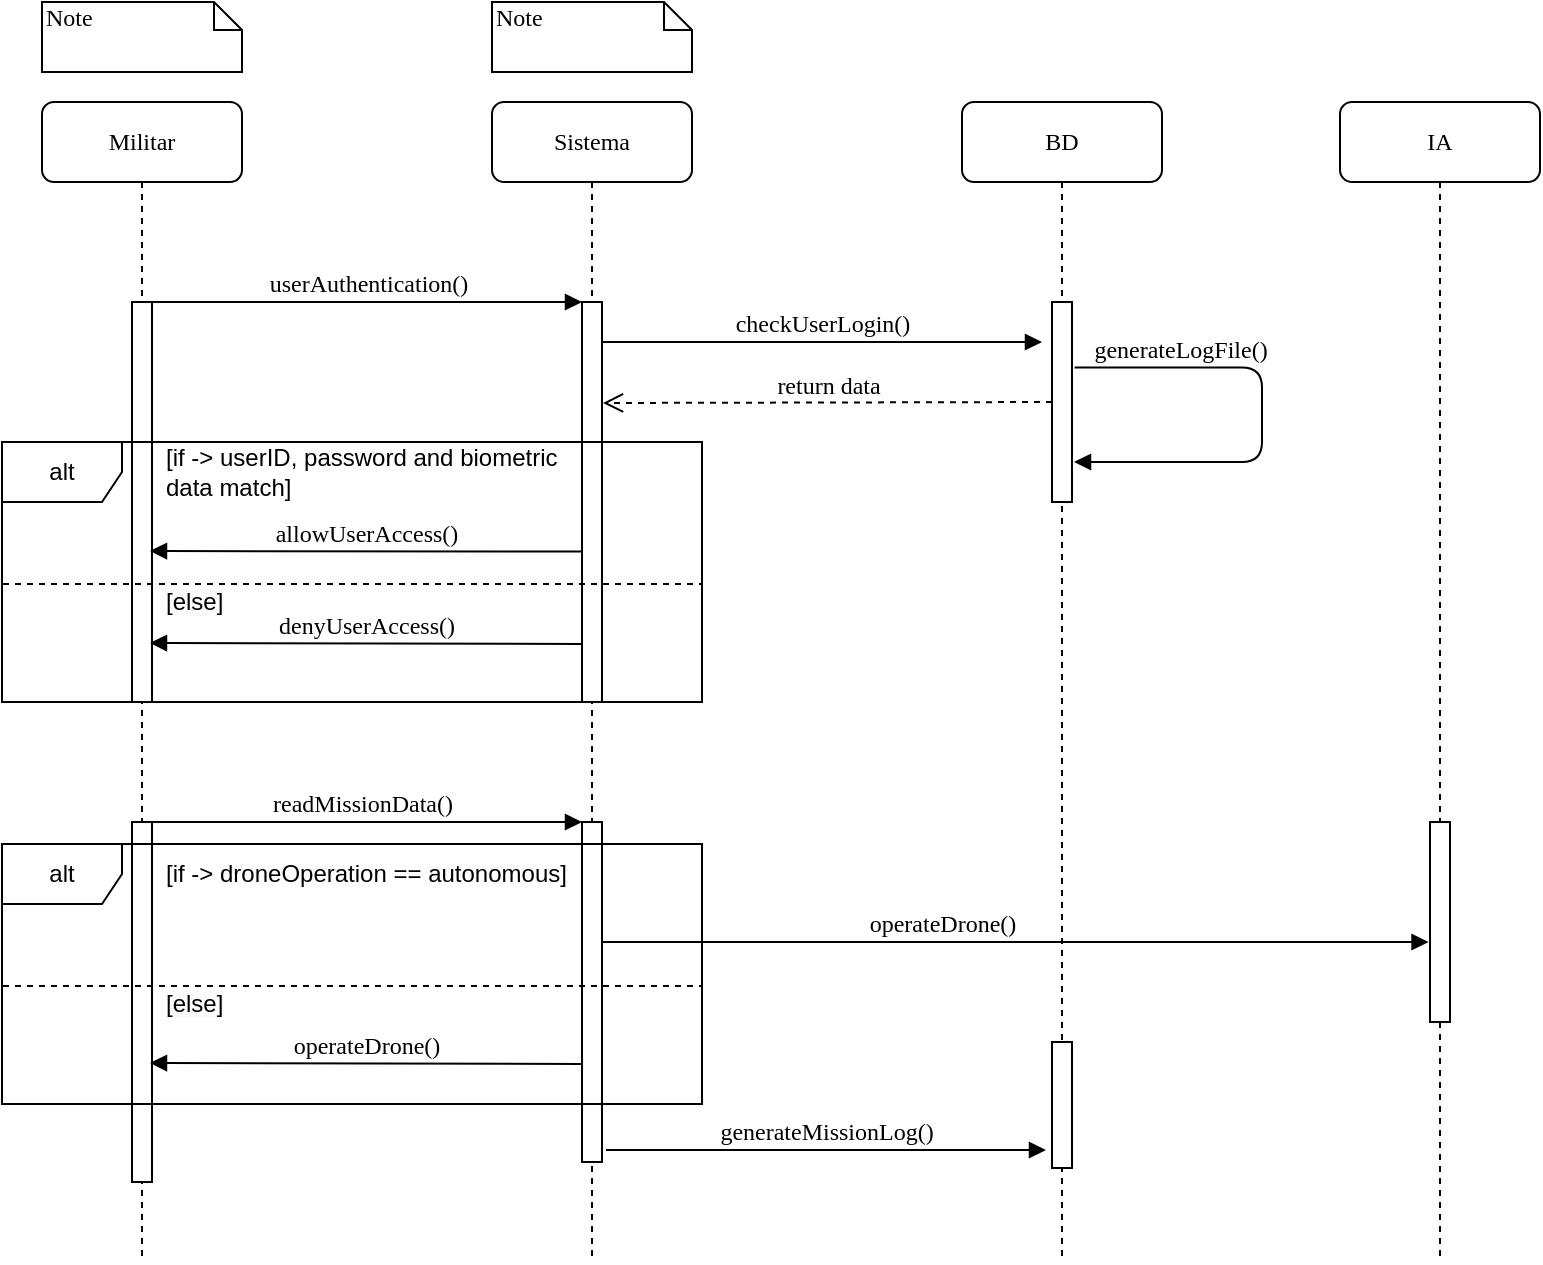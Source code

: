 <mxfile version="26.1.3">
  <diagram name="Page-1" id="13e1069c-82ec-6db2-03f1-153e76fe0fe0">
    <mxGraphModel dx="875" dy="464" grid="1" gridSize="10" guides="1" tooltips="1" connect="1" arrows="1" fold="1" page="1" pageScale="1" pageWidth="1100" pageHeight="850" background="none" math="0" shadow="0">
      <root>
        <mxCell id="0" />
        <mxCell id="1" parent="0" />
        <mxCell id="7baba1c4bc27f4b0-2" value="Sistema" style="shape=umlLifeline;perimeter=lifelinePerimeter;whiteSpace=wrap;html=1;container=1;collapsible=0;recursiveResize=0;outlineConnect=0;rounded=1;shadow=0;comic=0;labelBackgroundColor=none;strokeWidth=1;fontFamily=Verdana;fontSize=12;align=center;" parent="1" vertex="1">
          <mxGeometry x="325" y="80" width="100" height="580" as="geometry" />
        </mxCell>
        <mxCell id="49c_s17wSRGUfqGymDdF-20" value="" style="html=1;points=[];perimeter=orthogonalPerimeter;rounded=0;shadow=0;comic=0;labelBackgroundColor=none;strokeWidth=1;fontFamily=Verdana;fontSize=12;align=center;" vertex="1" parent="7baba1c4bc27f4b0-2">
          <mxGeometry x="45" y="360" width="10" height="170" as="geometry" />
        </mxCell>
        <mxCell id="7baba1c4bc27f4b0-8" value="Militar" style="shape=umlLifeline;perimeter=lifelinePerimeter;whiteSpace=wrap;html=1;container=1;collapsible=0;recursiveResize=0;outlineConnect=0;rounded=1;shadow=0;comic=0;labelBackgroundColor=none;strokeWidth=1;fontFamily=Verdana;fontSize=12;align=center;" parent="1" vertex="1">
          <mxGeometry x="100" y="80" width="100" height="580" as="geometry" />
        </mxCell>
        <mxCell id="7baba1c4bc27f4b0-9" value="" style="html=1;points=[];perimeter=orthogonalPerimeter;rounded=0;shadow=0;comic=0;labelBackgroundColor=none;strokeWidth=1;fontFamily=Verdana;fontSize=12;align=center;" parent="7baba1c4bc27f4b0-8" vertex="1">
          <mxGeometry x="45" y="100" width="10" height="200" as="geometry" />
        </mxCell>
        <mxCell id="49c_s17wSRGUfqGymDdF-15" value="" style="html=1;points=[];perimeter=orthogonalPerimeter;rounded=0;shadow=0;comic=0;labelBackgroundColor=none;strokeWidth=1;fontFamily=Verdana;fontSize=12;align=center;" vertex="1" parent="7baba1c4bc27f4b0-8">
          <mxGeometry x="45" y="360" width="10" height="180" as="geometry" />
        </mxCell>
        <mxCell id="7baba1c4bc27f4b0-11" value="userAuthentication()" style="html=1;verticalAlign=bottom;endArrow=block;entryX=0;entryY=0;labelBackgroundColor=none;fontFamily=Verdana;fontSize=12;edgeStyle=elbowEdgeStyle;elbow=vertical;" parent="1" source="7baba1c4bc27f4b0-9" target="7baba1c4bc27f4b0-10" edge="1">
          <mxGeometry relative="1" as="geometry">
            <mxPoint x="220" y="190" as="sourcePoint" />
          </mxGeometry>
        </mxCell>
        <mxCell id="7baba1c4bc27f4b0-14" value="checkUserLogin()" style="html=1;verticalAlign=bottom;endArrow=block;labelBackgroundColor=none;fontFamily=Verdana;fontSize=12;edgeStyle=elbowEdgeStyle;elbow=vertical;" parent="1" source="7baba1c4bc27f4b0-10" edge="1">
          <mxGeometry relative="1" as="geometry">
            <mxPoint x="370" y="200" as="sourcePoint" />
            <mxPoint x="600" y="200" as="targetPoint" />
          </mxGeometry>
        </mxCell>
        <mxCell id="7baba1c4bc27f4b0-40" value="Note" style="shape=note;whiteSpace=wrap;html=1;size=14;verticalAlign=top;align=left;spacingTop=-6;rounded=0;shadow=0;comic=0;labelBackgroundColor=none;strokeWidth=1;fontFamily=Verdana;fontSize=12" parent="1" vertex="1">
          <mxGeometry x="100" y="30" width="100" height="35" as="geometry" />
        </mxCell>
        <mxCell id="7baba1c4bc27f4b0-41" value="Note" style="shape=note;whiteSpace=wrap;html=1;size=14;verticalAlign=top;align=left;spacingTop=-6;rounded=0;shadow=0;comic=0;labelBackgroundColor=none;strokeWidth=1;fontFamily=Verdana;fontSize=12" parent="1" vertex="1">
          <mxGeometry x="325" y="30" width="100" height="35" as="geometry" />
        </mxCell>
        <mxCell id="7baba1c4bc27f4b0-10" value="" style="html=1;points=[];perimeter=orthogonalPerimeter;rounded=0;shadow=0;comic=0;labelBackgroundColor=none;strokeWidth=1;fontFamily=Verdana;fontSize=12;align=center;" parent="1" vertex="1">
          <mxGeometry x="370" y="180" width="10" height="200" as="geometry" />
        </mxCell>
        <mxCell id="49c_s17wSRGUfqGymDdF-1" value="BD" style="shape=umlLifeline;perimeter=lifelinePerimeter;whiteSpace=wrap;html=1;container=1;collapsible=0;recursiveResize=0;outlineConnect=0;rounded=1;shadow=0;comic=0;labelBackgroundColor=none;strokeWidth=1;fontFamily=Verdana;fontSize=12;align=center;" vertex="1" parent="1">
          <mxGeometry x="560" y="80" width="100" height="580" as="geometry" />
        </mxCell>
        <mxCell id="49c_s17wSRGUfqGymDdF-27" value="operateDrone()" style="html=1;verticalAlign=bottom;endArrow=block;labelBackgroundColor=none;fontFamily=Verdana;fontSize=12;edgeStyle=elbowEdgeStyle;elbow=vertical;entryX=-0.073;entryY=0.603;entryDx=0;entryDy=0;entryPerimeter=0;" edge="1" parent="49c_s17wSRGUfqGymDdF-1" target="49c_s17wSRGUfqGymDdF-26">
          <mxGeometry x="-0.177" relative="1" as="geometry">
            <mxPoint x="-180" y="420" as="sourcePoint" />
            <mxPoint x="40" y="420" as="targetPoint" />
            <mxPoint as="offset" />
          </mxGeometry>
        </mxCell>
        <mxCell id="49c_s17wSRGUfqGymDdF-30" value="" style="html=1;points=[];perimeter=orthogonalPerimeter;rounded=0;shadow=0;comic=0;labelBackgroundColor=none;strokeWidth=1;fontFamily=Verdana;fontSize=12;align=center;" vertex="1" parent="49c_s17wSRGUfqGymDdF-1">
          <mxGeometry x="45" y="470" width="10" height="63" as="geometry" />
        </mxCell>
        <mxCell id="49c_s17wSRGUfqGymDdF-2" value="" style="html=1;points=[];perimeter=orthogonalPerimeter;rounded=0;shadow=0;comic=0;labelBackgroundColor=none;strokeWidth=1;fontFamily=Verdana;fontSize=12;align=center;" vertex="1" parent="1">
          <mxGeometry x="605" y="180" width="10" height="100" as="geometry" />
        </mxCell>
        <mxCell id="49c_s17wSRGUfqGymDdF-3" value="return data" style="html=1;verticalAlign=bottom;endArrow=open;dashed=1;endSize=8;labelBackgroundColor=none;fontFamily=Verdana;fontSize=12;edgeStyle=elbowEdgeStyle;elbow=vertical;entryX=1.05;entryY=0.256;entryDx=0;entryDy=0;entryPerimeter=0;" edge="1" parent="1" target="7baba1c4bc27f4b0-10">
          <mxGeometry relative="1" as="geometry">
            <mxPoint x="410" y="254" as="targetPoint" />
            <Array as="points" />
            <mxPoint x="605" y="230" as="sourcePoint" />
          </mxGeometry>
        </mxCell>
        <mxCell id="49c_s17wSRGUfqGymDdF-4" value="allowUserAccess()" style="html=1;verticalAlign=bottom;endArrow=block;labelBackgroundColor=none;fontFamily=Verdana;fontSize=12;edgeStyle=elbowEdgeStyle;elbow=vertical;exitX=0;exitY=0.744;exitDx=0;exitDy=0;exitPerimeter=0;entryX=0.9;entryY=0.739;entryDx=0;entryDy=0;entryPerimeter=0;" edge="1" parent="1">
          <mxGeometry relative="1" as="geometry">
            <mxPoint x="370" y="304.8" as="sourcePoint" />
            <mxPoint x="154" y="303.8" as="targetPoint" />
          </mxGeometry>
        </mxCell>
        <mxCell id="49c_s17wSRGUfqGymDdF-7" value="alt" style="shape=umlFrame;whiteSpace=wrap;html=1;pointerEvents=0;" vertex="1" parent="1">
          <mxGeometry x="80" y="250" width="350" height="130" as="geometry" />
        </mxCell>
        <mxCell id="49c_s17wSRGUfqGymDdF-10" value="[if -&amp;gt; userID, password and biometric data match]" style="text;html=1;align=left;verticalAlign=middle;whiteSpace=wrap;rounded=0;" vertex="1" parent="1">
          <mxGeometry x="160" y="250" width="210" height="30" as="geometry" />
        </mxCell>
        <mxCell id="49c_s17wSRGUfqGymDdF-12" value="" style="endArrow=none;dashed=1;html=1;rounded=0;exitX=0.001;exitY=0.457;exitDx=0;exitDy=0;exitPerimeter=0;" edge="1" parent="1">
          <mxGeometry width="50" height="50" relative="1" as="geometry">
            <mxPoint x="80.49" y="320.98" as="sourcePoint" />
            <mxPoint x="430" y="321" as="targetPoint" />
          </mxGeometry>
        </mxCell>
        <mxCell id="49c_s17wSRGUfqGymDdF-13" value="&lt;span style=&quot;color: rgb(0, 0, 0); font-family: Helvetica; font-size: 12px; font-style: normal; font-variant-ligatures: normal; font-variant-caps: normal; font-weight: 400; letter-spacing: normal; orphans: 2; text-align: left; text-indent: 0px; text-transform: none; widows: 2; word-spacing: 0px; -webkit-text-stroke-width: 0px; white-space: normal; background-color: rgb(251, 251, 251); text-decoration-thickness: initial; text-decoration-style: initial; text-decoration-color: initial; float: none; display: inline !important;&quot;&gt;[else]&lt;/span&gt;" style="text;whiteSpace=wrap;html=1;" vertex="1" parent="1">
          <mxGeometry x="160" y="316" width="70" height="20" as="geometry" />
        </mxCell>
        <mxCell id="49c_s17wSRGUfqGymDdF-14" value="denyUserAccess()" style="html=1;verticalAlign=bottom;endArrow=block;labelBackgroundColor=none;fontFamily=Verdana;fontSize=12;edgeStyle=elbowEdgeStyle;elbow=vertical;exitX=0;exitY=0.744;exitDx=0;exitDy=0;exitPerimeter=0;entryX=0.9;entryY=0.739;entryDx=0;entryDy=0;entryPerimeter=0;" edge="1" parent="1">
          <mxGeometry relative="1" as="geometry">
            <mxPoint x="370" y="351" as="sourcePoint" />
            <mxPoint x="154" y="350" as="targetPoint" />
          </mxGeometry>
        </mxCell>
        <mxCell id="49c_s17wSRGUfqGymDdF-16" value="generateLogFile()" style="html=1;verticalAlign=bottom;endArrow=block;labelBackgroundColor=none;fontFamily=Verdana;fontSize=12;edgeStyle=elbowEdgeStyle;elbow=horizontal;exitX=1.133;exitY=0.127;exitDx=0;exitDy=0;exitPerimeter=0;jumpStyle=arc;" edge="1" parent="1">
          <mxGeometry x="-0.554" relative="1" as="geometry">
            <mxPoint x="616.33" y="212.7" as="sourcePoint" />
            <mxPoint x="616" y="260" as="targetPoint" />
            <Array as="points">
              <mxPoint x="710" y="260" />
            </Array>
            <mxPoint as="offset" />
          </mxGeometry>
        </mxCell>
        <mxCell id="49c_s17wSRGUfqGymDdF-19" value="readMissionData()" style="html=1;verticalAlign=bottom;endArrow=block;entryX=0;entryY=0;labelBackgroundColor=none;fontFamily=Verdana;fontSize=12;edgeStyle=elbowEdgeStyle;elbow=vertical;" edge="1" parent="1">
          <mxGeometry relative="1" as="geometry">
            <mxPoint x="150" y="440" as="sourcePoint" />
            <mxPoint x="370" y="440" as="targetPoint" />
          </mxGeometry>
        </mxCell>
        <mxCell id="49c_s17wSRGUfqGymDdF-21" value="alt" style="shape=umlFrame;whiteSpace=wrap;html=1;pointerEvents=0;" vertex="1" parent="1">
          <mxGeometry x="80" y="451" width="350" height="130" as="geometry" />
        </mxCell>
        <mxCell id="49c_s17wSRGUfqGymDdF-22" value="[if -&amp;gt; droneOperation == autonomous]" style="text;html=1;align=left;verticalAlign=middle;whiteSpace=wrap;rounded=0;" vertex="1" parent="1">
          <mxGeometry x="160" y="451" width="210" height="30" as="geometry" />
        </mxCell>
        <mxCell id="49c_s17wSRGUfqGymDdF-23" value="" style="endArrow=none;dashed=1;html=1;rounded=0;exitX=0.001;exitY=0.457;exitDx=0;exitDy=0;exitPerimeter=0;" edge="1" parent="1">
          <mxGeometry width="50" height="50" relative="1" as="geometry">
            <mxPoint x="80.49" y="521.98" as="sourcePoint" />
            <mxPoint x="430" y="522" as="targetPoint" />
          </mxGeometry>
        </mxCell>
        <mxCell id="49c_s17wSRGUfqGymDdF-24" value="&lt;span style=&quot;color: rgb(0, 0, 0); font-family: Helvetica; font-size: 12px; font-style: normal; font-variant-ligatures: normal; font-variant-caps: normal; font-weight: 400; letter-spacing: normal; orphans: 2; text-align: left; text-indent: 0px; text-transform: none; widows: 2; word-spacing: 0px; -webkit-text-stroke-width: 0px; white-space: normal; background-color: rgb(251, 251, 251); text-decoration-thickness: initial; text-decoration-style: initial; text-decoration-color: initial; float: none; display: inline !important;&quot;&gt;[else]&lt;/span&gt;" style="text;whiteSpace=wrap;html=1;" vertex="1" parent="1">
          <mxGeometry x="160" y="517" width="70" height="20" as="geometry" />
        </mxCell>
        <mxCell id="49c_s17wSRGUfqGymDdF-25" value="IA" style="shape=umlLifeline;perimeter=lifelinePerimeter;whiteSpace=wrap;html=1;container=1;collapsible=0;recursiveResize=0;outlineConnect=0;rounded=1;shadow=0;comic=0;labelBackgroundColor=none;strokeWidth=1;fontFamily=Verdana;fontSize=12;align=center;" vertex="1" parent="1">
          <mxGeometry x="749" y="80" width="100" height="580" as="geometry" />
        </mxCell>
        <mxCell id="49c_s17wSRGUfqGymDdF-26" value="" style="html=1;points=[];perimeter=orthogonalPerimeter;rounded=0;shadow=0;comic=0;labelBackgroundColor=none;strokeWidth=1;fontFamily=Verdana;fontSize=12;align=center;" vertex="1" parent="49c_s17wSRGUfqGymDdF-25">
          <mxGeometry x="45" y="360" width="10" height="100" as="geometry" />
        </mxCell>
        <mxCell id="49c_s17wSRGUfqGymDdF-29" value="operateDrone()" style="html=1;verticalAlign=bottom;endArrow=block;labelBackgroundColor=none;fontFamily=Verdana;fontSize=12;edgeStyle=elbowEdgeStyle;elbow=vertical;exitX=0;exitY=0.744;exitDx=0;exitDy=0;exitPerimeter=0;entryX=0.9;entryY=0.739;entryDx=0;entryDy=0;entryPerimeter=0;" edge="1" parent="1">
          <mxGeometry relative="1" as="geometry">
            <mxPoint x="370" y="561" as="sourcePoint" />
            <mxPoint x="154" y="560" as="targetPoint" />
          </mxGeometry>
        </mxCell>
        <mxCell id="49c_s17wSRGUfqGymDdF-31" value="generateMissionLog()" style="html=1;verticalAlign=bottom;endArrow=block;entryX=0;entryY=0;labelBackgroundColor=none;fontFamily=Verdana;fontSize=12;edgeStyle=elbowEdgeStyle;elbow=vertical;" edge="1" parent="1">
          <mxGeometry relative="1" as="geometry">
            <mxPoint x="382" y="604" as="sourcePoint" />
            <mxPoint x="602" y="604" as="targetPoint" />
          </mxGeometry>
        </mxCell>
      </root>
    </mxGraphModel>
  </diagram>
</mxfile>
